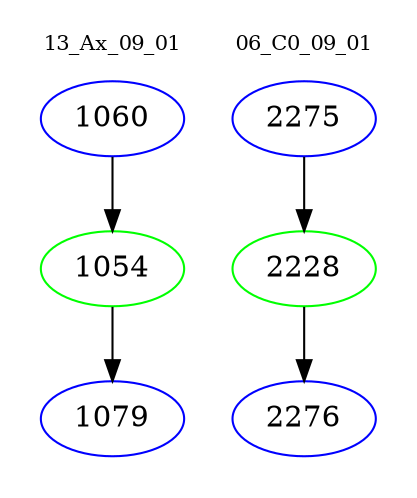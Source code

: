 digraph{
subgraph cluster_0 {
color = white
label = "13_Ax_09_01";
fontsize=10;
T0_1060 [label="1060", color="blue"]
T0_1060 -> T0_1054 [color="black"]
T0_1054 [label="1054", color="green"]
T0_1054 -> T0_1079 [color="black"]
T0_1079 [label="1079", color="blue"]
}
subgraph cluster_1 {
color = white
label = "06_C0_09_01";
fontsize=10;
T1_2275 [label="2275", color="blue"]
T1_2275 -> T1_2228 [color="black"]
T1_2228 [label="2228", color="green"]
T1_2228 -> T1_2276 [color="black"]
T1_2276 [label="2276", color="blue"]
}
}
